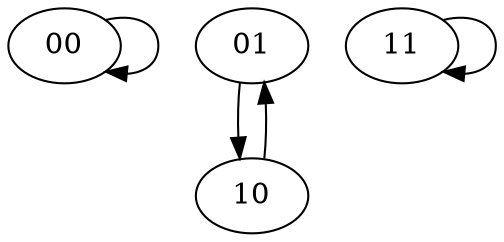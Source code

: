 digraph async {
    00;
    01;
    10;
    11;

    00 -> 00;
    01 -> 10;
    10 -> 01;
    11 -> 11;
}
